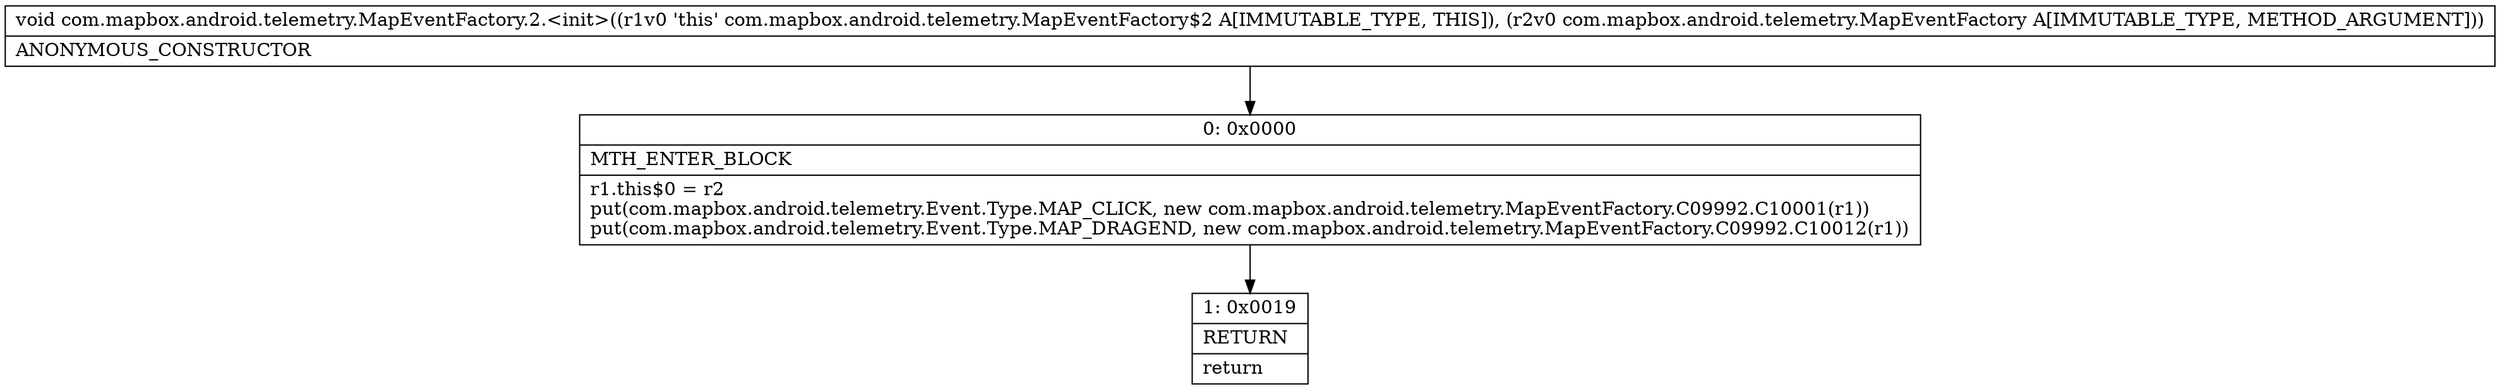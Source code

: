 digraph "CFG forcom.mapbox.android.telemetry.MapEventFactory.2.\<init\>(Lcom\/mapbox\/android\/telemetry\/MapEventFactory;)V" {
Node_0 [shape=record,label="{0\:\ 0x0000|MTH_ENTER_BLOCK\l|r1.this$0 = r2\lput(com.mapbox.android.telemetry.Event.Type.MAP_CLICK, new com.mapbox.android.telemetry.MapEventFactory.C09992.C10001(r1))\lput(com.mapbox.android.telemetry.Event.Type.MAP_DRAGEND, new com.mapbox.android.telemetry.MapEventFactory.C09992.C10012(r1))\l}"];
Node_1 [shape=record,label="{1\:\ 0x0019|RETURN\l|return\l}"];
MethodNode[shape=record,label="{void com.mapbox.android.telemetry.MapEventFactory.2.\<init\>((r1v0 'this' com.mapbox.android.telemetry.MapEventFactory$2 A[IMMUTABLE_TYPE, THIS]), (r2v0 com.mapbox.android.telemetry.MapEventFactory A[IMMUTABLE_TYPE, METHOD_ARGUMENT]))  | ANONYMOUS_CONSTRUCTOR\l}"];
MethodNode -> Node_0;
Node_0 -> Node_1;
}

